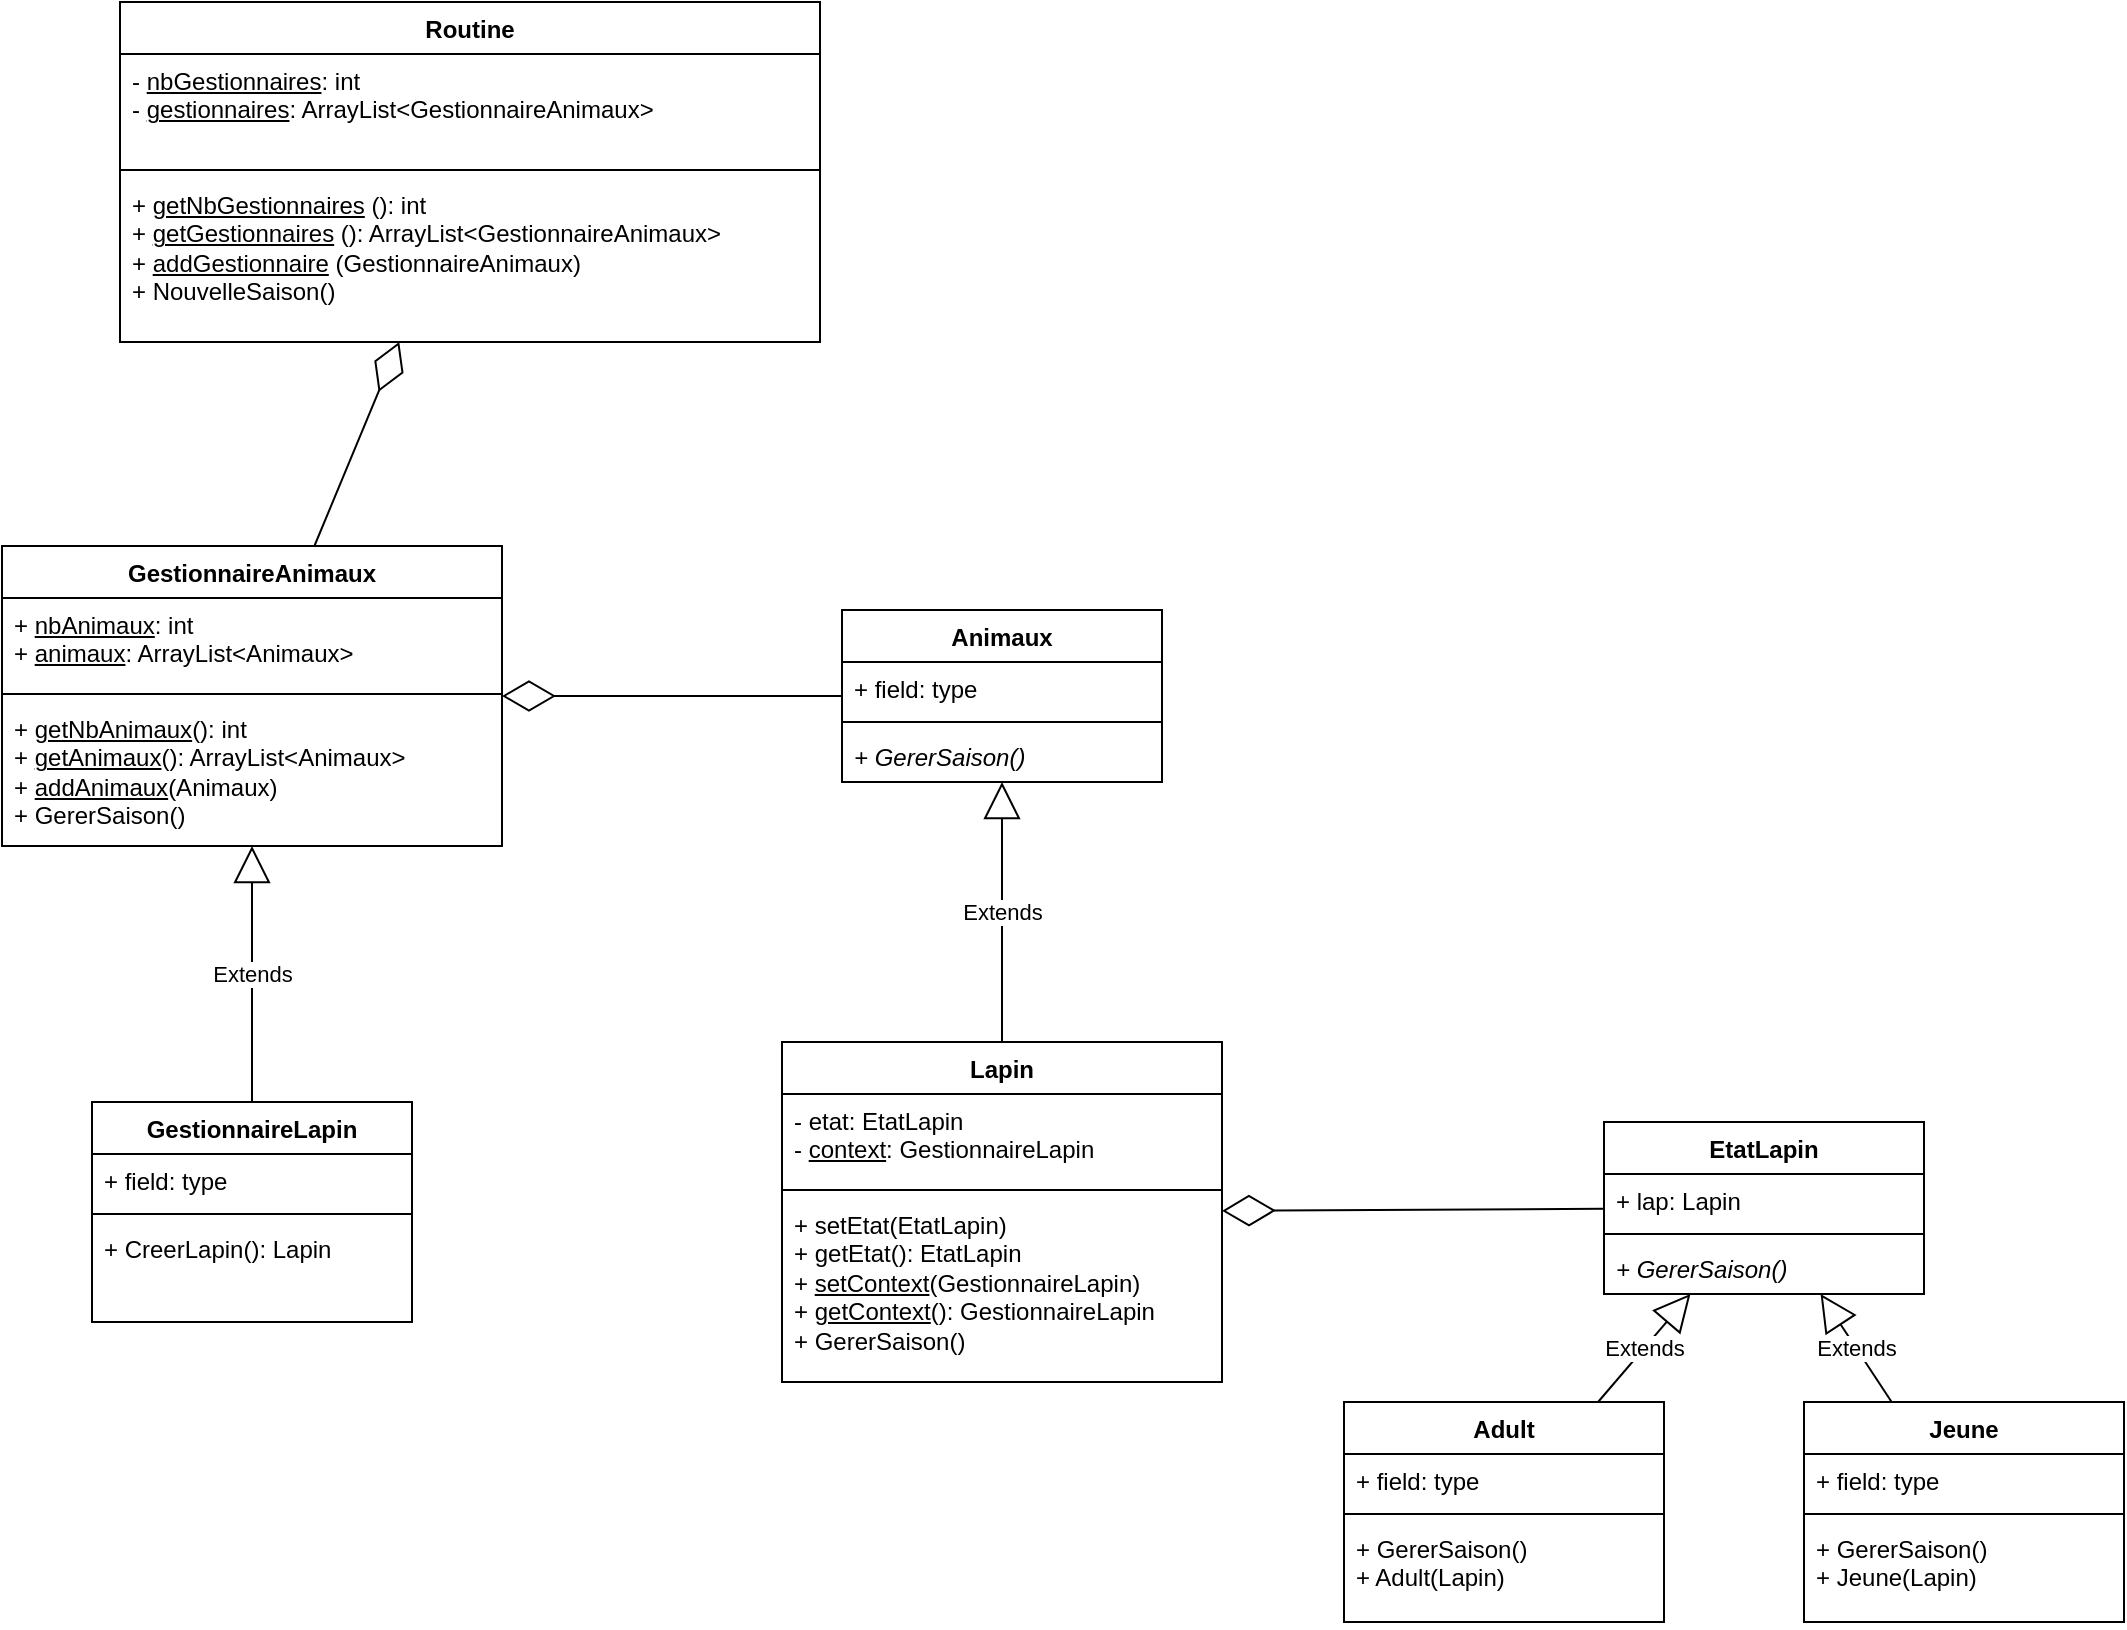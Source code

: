 <mxfile version="24.8.0">
  <diagram name="Page-1" id="hn5BeEI94nyyHILv7_xo">
    <mxGraphModel dx="1434" dy="1921" grid="1" gridSize="10" guides="1" tooltips="1" connect="1" arrows="1" fold="1" page="1" pageScale="1" pageWidth="827" pageHeight="1169" math="0" shadow="0">
      <root>
        <mxCell id="0" />
        <mxCell id="1" parent="0" />
        <mxCell id="jp1Ysx_b-LRO5Vu5D0i2-1" value="Routine" style="swimlane;fontStyle=1;align=center;verticalAlign=top;childLayout=stackLayout;horizontal=1;startSize=26;horizontalStack=0;resizeParent=1;resizeParentMax=0;resizeLast=0;collapsible=1;marginBottom=0;whiteSpace=wrap;html=1;" parent="1" vertex="1">
          <mxGeometry x="239" y="-40" width="350" height="170" as="geometry" />
        </mxCell>
        <mxCell id="jp1Ysx_b-LRO5Vu5D0i2-2" value="&lt;div&gt;- &lt;u&gt;nbGestionnaires&lt;/u&gt;: int&lt;/div&gt;&lt;div&gt;- &lt;u&gt;gestionnaires&lt;/u&gt;: ArrayList&amp;lt;GestionnaireAnimaux&amp;gt;&lt;br&gt;&lt;/div&gt;" style="text;strokeColor=none;fillColor=none;align=left;verticalAlign=top;spacingLeft=4;spacingRight=4;overflow=hidden;rotatable=0;points=[[0,0.5],[1,0.5]];portConstraint=eastwest;whiteSpace=wrap;html=1;" parent="jp1Ysx_b-LRO5Vu5D0i2-1" vertex="1">
          <mxGeometry y="26" width="350" height="54" as="geometry" />
        </mxCell>
        <mxCell id="jp1Ysx_b-LRO5Vu5D0i2-3" value="" style="line;strokeWidth=1;fillColor=none;align=left;verticalAlign=middle;spacingTop=-1;spacingLeft=3;spacingRight=3;rotatable=0;labelPosition=right;points=[];portConstraint=eastwest;strokeColor=inherit;" parent="jp1Ysx_b-LRO5Vu5D0i2-1" vertex="1">
          <mxGeometry y="80" width="350" height="8" as="geometry" />
        </mxCell>
        <mxCell id="jp1Ysx_b-LRO5Vu5D0i2-4" value="&lt;div&gt;+ &lt;u&gt;&lt;span style=&quot;white-space: pre;&quot;&gt;getNbGestionnaires&lt;/span&gt;&lt;/u&gt;&lt;span style=&quot;color: rgb(220, 220, 170); white-space: pre;&quot;&gt; &lt;/span&gt;&lt;span style=&quot;white-space: normal&quot;&gt;(): int&lt;/span&gt;&lt;/div&gt;&lt;div&gt;&lt;span style=&quot;white-space: normal&quot;&gt;+ &lt;/span&gt;&lt;span style=&quot;white-space: pre;&quot;&gt;&lt;u&gt;getGestionnaires&lt;/u&gt; (): &lt;/span&gt;&lt;span style=&quot;white-space: pre;&quot;&gt;ArrayList&lt;/span&gt;&lt;span style=&quot;white-space: pre;&quot;&gt;&amp;lt;&lt;/span&gt;&lt;span style=&quot;white-space: pre;&quot;&gt;GestionnaireAnimaux&lt;/span&gt;&lt;span style=&quot;white-space: pre;&quot;&gt;&amp;gt;&lt;/span&gt;&lt;/div&gt;&lt;div&gt;&lt;span style=&quot;white-space: pre;&quot;&gt;+ &lt;/span&gt;&lt;span style=&quot;white-space: pre;&quot;&gt;&lt;u&gt;addGestionnaire&lt;/u&gt; (&lt;/span&gt;&lt;span style=&quot;white-space: pre;&quot;&gt;GestionnaireAnimaux)&lt;/span&gt;&lt;/div&gt;&lt;div&gt;&lt;span style=&quot;white-space: pre;&quot;&gt;+ &lt;/span&gt;&lt;span style=&quot;white-space: pre;&quot;&gt;NouvelleSaison()&lt;/span&gt;&lt;/div&gt;&lt;div&gt;&lt;span style=&quot;white-space: normal&quot;&gt;&lt;/span&gt;&lt;/div&gt;" style="text;strokeColor=none;fillColor=none;align=left;verticalAlign=top;spacingLeft=4;spacingRight=4;overflow=hidden;rotatable=0;points=[[0,0.5],[1,0.5]];portConstraint=eastwest;whiteSpace=wrap;html=1;" parent="jp1Ysx_b-LRO5Vu5D0i2-1" vertex="1">
          <mxGeometry y="88" width="350" height="82" as="geometry" />
        </mxCell>
        <mxCell id="jp1Ysx_b-LRO5Vu5D0i2-5" value="Animaux" style="swimlane;fontStyle=1;align=center;verticalAlign=top;childLayout=stackLayout;horizontal=1;startSize=26;horizontalStack=0;resizeParent=1;resizeParentMax=0;resizeLast=0;collapsible=1;marginBottom=0;whiteSpace=wrap;html=1;" parent="1" vertex="1">
          <mxGeometry x="600" y="264" width="160" height="86" as="geometry" />
        </mxCell>
        <mxCell id="jp1Ysx_b-LRO5Vu5D0i2-6" value="+ field: type" style="text;strokeColor=none;fillColor=none;align=left;verticalAlign=top;spacingLeft=4;spacingRight=4;overflow=hidden;rotatable=0;points=[[0,0.5],[1,0.5]];portConstraint=eastwest;whiteSpace=wrap;html=1;" parent="jp1Ysx_b-LRO5Vu5D0i2-5" vertex="1">
          <mxGeometry y="26" width="160" height="26" as="geometry" />
        </mxCell>
        <mxCell id="jp1Ysx_b-LRO5Vu5D0i2-7" value="" style="line;strokeWidth=1;fillColor=none;align=left;verticalAlign=middle;spacingTop=-1;spacingLeft=3;spacingRight=3;rotatable=0;labelPosition=right;points=[];portConstraint=eastwest;strokeColor=inherit;" parent="jp1Ysx_b-LRO5Vu5D0i2-5" vertex="1">
          <mxGeometry y="52" width="160" height="8" as="geometry" />
        </mxCell>
        <mxCell id="jp1Ysx_b-LRO5Vu5D0i2-8" value="&lt;i&gt;+ GererSaison()&lt;/i&gt;" style="text;strokeColor=none;fillColor=none;align=left;verticalAlign=top;spacingLeft=4;spacingRight=4;overflow=hidden;rotatable=0;points=[[0,0.5],[1,0.5]];portConstraint=eastwest;whiteSpace=wrap;html=1;" parent="jp1Ysx_b-LRO5Vu5D0i2-5" vertex="1">
          <mxGeometry y="60" width="160" height="26" as="geometry" />
        </mxCell>
        <mxCell id="jp1Ysx_b-LRO5Vu5D0i2-9" value="GestionnaireAnimaux" style="swimlane;fontStyle=1;align=center;verticalAlign=top;childLayout=stackLayout;horizontal=1;startSize=26;horizontalStack=0;resizeParent=1;resizeParentMax=0;resizeLast=0;collapsible=1;marginBottom=0;whiteSpace=wrap;html=1;" parent="1" vertex="1">
          <mxGeometry x="180" y="232" width="250" height="150" as="geometry" />
        </mxCell>
        <mxCell id="jp1Ysx_b-LRO5Vu5D0i2-10" value="&lt;div&gt;+ &lt;u&gt;&lt;font style=&quot;white-space: pre;&quot; color=&quot;#000000&quot;&gt;nbAnimaux&lt;/font&gt;&lt;/u&gt;: int&lt;/div&gt;&lt;div&gt;+ &lt;u&gt;animaux&lt;/u&gt;: ArrayList&amp;lt;Animaux&amp;gt;&lt;br&gt;&lt;/div&gt;" style="text;strokeColor=none;fillColor=none;align=left;verticalAlign=top;spacingLeft=4;spacingRight=4;overflow=hidden;rotatable=0;points=[[0,0.5],[1,0.5]];portConstraint=eastwest;whiteSpace=wrap;html=1;" parent="jp1Ysx_b-LRO5Vu5D0i2-9" vertex="1">
          <mxGeometry y="26" width="250" height="44" as="geometry" />
        </mxCell>
        <mxCell id="jp1Ysx_b-LRO5Vu5D0i2-11" value="" style="line;strokeWidth=1;fillColor=none;align=left;verticalAlign=middle;spacingTop=-1;spacingLeft=3;spacingRight=3;rotatable=0;labelPosition=right;points=[];portConstraint=eastwest;strokeColor=inherit;" parent="jp1Ysx_b-LRO5Vu5D0i2-9" vertex="1">
          <mxGeometry y="70" width="250" height="8" as="geometry" />
        </mxCell>
        <mxCell id="jp1Ysx_b-LRO5Vu5D0i2-12" value="&lt;div&gt;+ &lt;u&gt;&lt;span style=&quot;white-space: pre;&quot;&gt;getNbAnimaux&lt;/span&gt;&lt;/u&gt;(): int&lt;/div&gt;&lt;div&gt;+ &lt;u&gt;getAnimaux&lt;/u&gt;(): ArrayList&amp;lt;Animaux&amp;gt;&lt;/div&gt;&lt;div&gt;+ &lt;u&gt;addAnimaux&lt;/u&gt;(Animaux)&lt;/div&gt;&lt;div&gt;+ GererSaison()&lt;br&gt;&lt;/div&gt;" style="text;strokeColor=none;fillColor=none;align=left;verticalAlign=top;spacingLeft=4;spacingRight=4;overflow=hidden;rotatable=0;points=[[0,0.5],[1,0.5]];portConstraint=eastwest;whiteSpace=wrap;html=1;" parent="jp1Ysx_b-LRO5Vu5D0i2-9" vertex="1">
          <mxGeometry y="78" width="250" height="72" as="geometry" />
        </mxCell>
        <mxCell id="jp1Ysx_b-LRO5Vu5D0i2-13" value="Lapin" style="swimlane;fontStyle=1;align=center;verticalAlign=top;childLayout=stackLayout;horizontal=1;startSize=26;horizontalStack=0;resizeParent=1;resizeParentMax=0;resizeLast=0;collapsible=1;marginBottom=0;whiteSpace=wrap;html=1;" parent="1" vertex="1">
          <mxGeometry x="570" y="480" width="220" height="170" as="geometry" />
        </mxCell>
        <mxCell id="jp1Ysx_b-LRO5Vu5D0i2-14" value="&lt;div&gt;- etat: EtatLapin&lt;/div&gt;&lt;div&gt;- &lt;u&gt;context&lt;/u&gt;: GestionnaireLapin&lt;br&gt;&lt;/div&gt;" style="text;strokeColor=none;fillColor=none;align=left;verticalAlign=top;spacingLeft=4;spacingRight=4;overflow=hidden;rotatable=0;points=[[0,0.5],[1,0.5]];portConstraint=eastwest;whiteSpace=wrap;html=1;" parent="jp1Ysx_b-LRO5Vu5D0i2-13" vertex="1">
          <mxGeometry y="26" width="220" height="44" as="geometry" />
        </mxCell>
        <mxCell id="jp1Ysx_b-LRO5Vu5D0i2-15" value="" style="line;strokeWidth=1;fillColor=none;align=left;verticalAlign=middle;spacingTop=-1;spacingLeft=3;spacingRight=3;rotatable=0;labelPosition=right;points=[];portConstraint=eastwest;strokeColor=inherit;" parent="jp1Ysx_b-LRO5Vu5D0i2-13" vertex="1">
          <mxGeometry y="70" width="220" height="8" as="geometry" />
        </mxCell>
        <mxCell id="jp1Ysx_b-LRO5Vu5D0i2-16" value="&lt;div&gt;+ setEtat(EtatLapin)&lt;/div&gt;&lt;div&gt;+ getEtat(): EtatLapin&lt;/div&gt;&lt;div&gt;+ &lt;u&gt;setContext&lt;/u&gt;(GestionnaireLapin)&lt;/div&gt;&lt;div&gt;+ &lt;u&gt;getContext&lt;/u&gt;(): GestionnaireLapin&lt;/div&gt;&lt;div&gt;+ GererSaison()&lt;br&gt;&lt;/div&gt;" style="text;strokeColor=none;fillColor=none;align=left;verticalAlign=top;spacingLeft=4;spacingRight=4;overflow=hidden;rotatable=0;points=[[0,0.5],[1,0.5]];portConstraint=eastwest;whiteSpace=wrap;html=1;" parent="jp1Ysx_b-LRO5Vu5D0i2-13" vertex="1">
          <mxGeometry y="78" width="220" height="92" as="geometry" />
        </mxCell>
        <mxCell id="jp1Ysx_b-LRO5Vu5D0i2-17" value="GestionnaireLapin" style="swimlane;fontStyle=1;align=center;verticalAlign=top;childLayout=stackLayout;horizontal=1;startSize=26;horizontalStack=0;resizeParent=1;resizeParentMax=0;resizeLast=0;collapsible=1;marginBottom=0;whiteSpace=wrap;html=1;" parent="1" vertex="1">
          <mxGeometry x="225" y="510" width="160" height="110" as="geometry" />
        </mxCell>
        <mxCell id="jp1Ysx_b-LRO5Vu5D0i2-18" value="+ field: type" style="text;strokeColor=none;fillColor=none;align=left;verticalAlign=top;spacingLeft=4;spacingRight=4;overflow=hidden;rotatable=0;points=[[0,0.5],[1,0.5]];portConstraint=eastwest;whiteSpace=wrap;html=1;" parent="jp1Ysx_b-LRO5Vu5D0i2-17" vertex="1">
          <mxGeometry y="26" width="160" height="26" as="geometry" />
        </mxCell>
        <mxCell id="jp1Ysx_b-LRO5Vu5D0i2-19" value="" style="line;strokeWidth=1;fillColor=none;align=left;verticalAlign=middle;spacingTop=-1;spacingLeft=3;spacingRight=3;rotatable=0;labelPosition=right;points=[];portConstraint=eastwest;strokeColor=inherit;" parent="jp1Ysx_b-LRO5Vu5D0i2-17" vertex="1">
          <mxGeometry y="52" width="160" height="8" as="geometry" />
        </mxCell>
        <mxCell id="jp1Ysx_b-LRO5Vu5D0i2-20" value="&lt;div&gt;+ CreerLapin(): Lapin&lt;/div&gt;" style="text;strokeColor=none;fillColor=none;align=left;verticalAlign=top;spacingLeft=4;spacingRight=4;overflow=hidden;rotatable=0;points=[[0,0.5],[1,0.5]];portConstraint=eastwest;whiteSpace=wrap;html=1;" parent="jp1Ysx_b-LRO5Vu5D0i2-17" vertex="1">
          <mxGeometry y="60" width="160" height="50" as="geometry" />
        </mxCell>
        <mxCell id="jp1Ysx_b-LRO5Vu5D0i2-21" value="EtatLapin" style="swimlane;fontStyle=1;align=center;verticalAlign=top;childLayout=stackLayout;horizontal=1;startSize=26;horizontalStack=0;resizeParent=1;resizeParentMax=0;resizeLast=0;collapsible=1;marginBottom=0;whiteSpace=wrap;html=1;" parent="1" vertex="1">
          <mxGeometry x="981" y="520" width="160" height="86" as="geometry" />
        </mxCell>
        <mxCell id="jp1Ysx_b-LRO5Vu5D0i2-22" value="+ lap: Lapin" style="text;strokeColor=none;fillColor=none;align=left;verticalAlign=top;spacingLeft=4;spacingRight=4;overflow=hidden;rotatable=0;points=[[0,0.5],[1,0.5]];portConstraint=eastwest;whiteSpace=wrap;html=1;" parent="jp1Ysx_b-LRO5Vu5D0i2-21" vertex="1">
          <mxGeometry y="26" width="160" height="26" as="geometry" />
        </mxCell>
        <mxCell id="jp1Ysx_b-LRO5Vu5D0i2-23" value="" style="line;strokeWidth=1;fillColor=none;align=left;verticalAlign=middle;spacingTop=-1;spacingLeft=3;spacingRight=3;rotatable=0;labelPosition=right;points=[];portConstraint=eastwest;strokeColor=inherit;" parent="jp1Ysx_b-LRO5Vu5D0i2-21" vertex="1">
          <mxGeometry y="52" width="160" height="8" as="geometry" />
        </mxCell>
        <mxCell id="jp1Ysx_b-LRO5Vu5D0i2-24" value="&lt;i&gt;+ GererSaison()&lt;/i&gt;" style="text;strokeColor=none;fillColor=none;align=left;verticalAlign=top;spacingLeft=4;spacingRight=4;overflow=hidden;rotatable=0;points=[[0,0.5],[1,0.5]];portConstraint=eastwest;whiteSpace=wrap;html=1;" parent="jp1Ysx_b-LRO5Vu5D0i2-21" vertex="1">
          <mxGeometry y="60" width="160" height="26" as="geometry" />
        </mxCell>
        <mxCell id="jp1Ysx_b-LRO5Vu5D0i2-25" value="Adult" style="swimlane;fontStyle=1;align=center;verticalAlign=top;childLayout=stackLayout;horizontal=1;startSize=26;horizontalStack=0;resizeParent=1;resizeParentMax=0;resizeLast=0;collapsible=1;marginBottom=0;whiteSpace=wrap;html=1;" parent="1" vertex="1">
          <mxGeometry x="851" y="660" width="160" height="110" as="geometry" />
        </mxCell>
        <mxCell id="jp1Ysx_b-LRO5Vu5D0i2-26" value="+ field: type" style="text;strokeColor=none;fillColor=none;align=left;verticalAlign=top;spacingLeft=4;spacingRight=4;overflow=hidden;rotatable=0;points=[[0,0.5],[1,0.5]];portConstraint=eastwest;whiteSpace=wrap;html=1;" parent="jp1Ysx_b-LRO5Vu5D0i2-25" vertex="1">
          <mxGeometry y="26" width="160" height="26" as="geometry" />
        </mxCell>
        <mxCell id="jp1Ysx_b-LRO5Vu5D0i2-27" value="" style="line;strokeWidth=1;fillColor=none;align=left;verticalAlign=middle;spacingTop=-1;spacingLeft=3;spacingRight=3;rotatable=0;labelPosition=right;points=[];portConstraint=eastwest;strokeColor=inherit;" parent="jp1Ysx_b-LRO5Vu5D0i2-25" vertex="1">
          <mxGeometry y="52" width="160" height="8" as="geometry" />
        </mxCell>
        <mxCell id="jp1Ysx_b-LRO5Vu5D0i2-28" value="&lt;div&gt;+ GererSaison()&lt;/div&gt;&lt;div&gt;+ Adult(Lapin)&lt;br&gt;&lt;/div&gt;" style="text;strokeColor=none;fillColor=none;align=left;verticalAlign=top;spacingLeft=4;spacingRight=4;overflow=hidden;rotatable=0;points=[[0,0.5],[1,0.5]];portConstraint=eastwest;whiteSpace=wrap;html=1;" parent="jp1Ysx_b-LRO5Vu5D0i2-25" vertex="1">
          <mxGeometry y="60" width="160" height="50" as="geometry" />
        </mxCell>
        <mxCell id="jp1Ysx_b-LRO5Vu5D0i2-29" value="Jeune" style="swimlane;fontStyle=1;align=center;verticalAlign=top;childLayout=stackLayout;horizontal=1;startSize=26;horizontalStack=0;resizeParent=1;resizeParentMax=0;resizeLast=0;collapsible=1;marginBottom=0;whiteSpace=wrap;html=1;" parent="1" vertex="1">
          <mxGeometry x="1081" y="660" width="160" height="110" as="geometry" />
        </mxCell>
        <mxCell id="jp1Ysx_b-LRO5Vu5D0i2-30" value="+ field: type" style="text;strokeColor=none;fillColor=none;align=left;verticalAlign=top;spacingLeft=4;spacingRight=4;overflow=hidden;rotatable=0;points=[[0,0.5],[1,0.5]];portConstraint=eastwest;whiteSpace=wrap;html=1;" parent="jp1Ysx_b-LRO5Vu5D0i2-29" vertex="1">
          <mxGeometry y="26" width="160" height="26" as="geometry" />
        </mxCell>
        <mxCell id="jp1Ysx_b-LRO5Vu5D0i2-31" value="" style="line;strokeWidth=1;fillColor=none;align=left;verticalAlign=middle;spacingTop=-1;spacingLeft=3;spacingRight=3;rotatable=0;labelPosition=right;points=[];portConstraint=eastwest;strokeColor=inherit;" parent="jp1Ysx_b-LRO5Vu5D0i2-29" vertex="1">
          <mxGeometry y="52" width="160" height="8" as="geometry" />
        </mxCell>
        <mxCell id="jp1Ysx_b-LRO5Vu5D0i2-32" value="&lt;div&gt;+ GererSaison()&lt;/div&gt;&lt;div&gt;+ Jeune(Lapin)&lt;br&gt;&lt;/div&gt;" style="text;strokeColor=none;fillColor=none;align=left;verticalAlign=top;spacingLeft=4;spacingRight=4;overflow=hidden;rotatable=0;points=[[0,0.5],[1,0.5]];portConstraint=eastwest;whiteSpace=wrap;html=1;" parent="jp1Ysx_b-LRO5Vu5D0i2-29" vertex="1">
          <mxGeometry y="60" width="160" height="50" as="geometry" />
        </mxCell>
        <mxCell id="jp1Ysx_b-LRO5Vu5D0i2-34" value="" style="endArrow=diamondThin;endFill=0;endSize=24;html=1;rounded=0;" parent="1" source="jp1Ysx_b-LRO5Vu5D0i2-9" target="jp1Ysx_b-LRO5Vu5D0i2-1" edge="1">
          <mxGeometry width="160" relative="1" as="geometry">
            <mxPoint x="430" y="390" as="sourcePoint" />
            <mxPoint x="590" y="390" as="targetPoint" />
          </mxGeometry>
        </mxCell>
        <mxCell id="jp1Ysx_b-LRO5Vu5D0i2-36" value="Extends" style="endArrow=block;endSize=16;endFill=0;html=1;rounded=0;" parent="1" source="jp1Ysx_b-LRO5Vu5D0i2-17" target="jp1Ysx_b-LRO5Vu5D0i2-9" edge="1">
          <mxGeometry width="160" relative="1" as="geometry">
            <mxPoint x="430" y="480" as="sourcePoint" />
            <mxPoint x="287" y="414.016" as="targetPoint" />
          </mxGeometry>
        </mxCell>
        <mxCell id="jp1Ysx_b-LRO5Vu5D0i2-37" value="Extends" style="endArrow=block;endSize=16;endFill=0;html=1;rounded=0;" parent="1" source="jp1Ysx_b-LRO5Vu5D0i2-13" target="jp1Ysx_b-LRO5Vu5D0i2-5" edge="1">
          <mxGeometry width="160" relative="1" as="geometry">
            <mxPoint x="480" y="528" as="sourcePoint" />
            <mxPoint x="480" y="400" as="targetPoint" />
          </mxGeometry>
        </mxCell>
        <mxCell id="jp1Ysx_b-LRO5Vu5D0i2-38" value="Extends" style="endArrow=block;endSize=16;endFill=0;html=1;rounded=0;" parent="1" source="jp1Ysx_b-LRO5Vu5D0i2-25" target="jp1Ysx_b-LRO5Vu5D0i2-21" edge="1">
          <mxGeometry width="160" relative="1" as="geometry">
            <mxPoint x="871" y="618" as="sourcePoint" />
            <mxPoint x="871" y="490" as="targetPoint" />
          </mxGeometry>
        </mxCell>
        <mxCell id="jp1Ysx_b-LRO5Vu5D0i2-39" value="Extends" style="endArrow=block;endSize=16;endFill=0;html=1;rounded=0;" parent="1" source="jp1Ysx_b-LRO5Vu5D0i2-29" target="jp1Ysx_b-LRO5Vu5D0i2-21" edge="1">
          <mxGeometry width="160" relative="1" as="geometry">
            <mxPoint x="951" y="606" as="sourcePoint" />
            <mxPoint x="951" y="478" as="targetPoint" />
          </mxGeometry>
        </mxCell>
        <mxCell id="jp1Ysx_b-LRO5Vu5D0i2-40" value="" style="endArrow=diamondThin;endFill=0;endSize=24;html=1;rounded=0;" parent="1" source="jp1Ysx_b-LRO5Vu5D0i2-5" target="jp1Ysx_b-LRO5Vu5D0i2-9" edge="1">
          <mxGeometry width="160" relative="1" as="geometry">
            <mxPoint x="480" y="456" as="sourcePoint" />
            <mxPoint x="523" y="354" as="targetPoint" />
          </mxGeometry>
        </mxCell>
        <mxCell id="jp1Ysx_b-LRO5Vu5D0i2-41" value="" style="endArrow=diamondThin;endFill=0;endSize=24;html=1;rounded=0;" parent="1" source="jp1Ysx_b-LRO5Vu5D0i2-21" target="jp1Ysx_b-LRO5Vu5D0i2-13" edge="1">
          <mxGeometry width="160" relative="1" as="geometry">
            <mxPoint x="890" y="366" as="sourcePoint" />
            <mxPoint x="933" y="264" as="targetPoint" />
          </mxGeometry>
        </mxCell>
      </root>
    </mxGraphModel>
  </diagram>
</mxfile>
